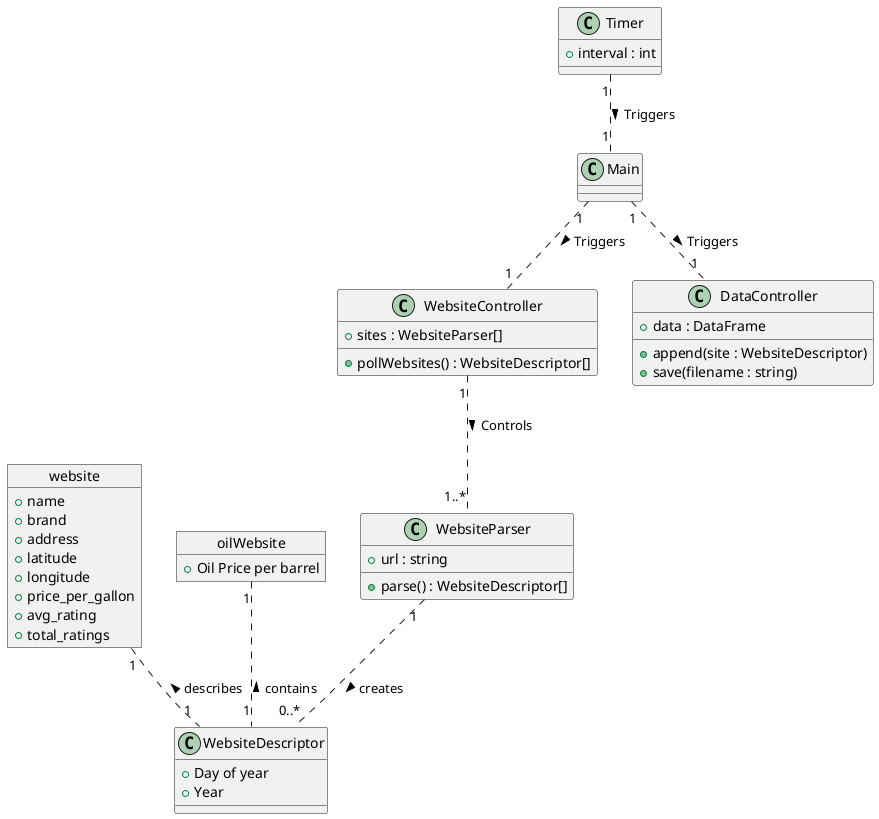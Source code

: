@startuml "Domain Model Diagram"

object website {
    + name
    + brand
    + address
    + latitude
    + longitude
    + price_per_gallon
    + avg_rating
    + total_ratings
}

object oilWebsite {
    + Oil Price per barrel
}

class WebsiteDescriptor {
    + Day of year
    + Year
}

website "1" .. "1" WebsiteDescriptor : < describes
oilWebsite "1" .. "1" WebsiteDescriptor : < contains

class WebsiteParser {
    + url : string
    + parse() : WebsiteDescriptor[]
}

WebsiteParser "1" .. "0..*" WebsiteDescriptor : > creates

class WebsiteController {
    + sites : WebsiteParser[]
    + pollWebsites() : WebsiteDescriptor[]
}

WebsiteController "1" .. "1..*" WebsiteParser : > Controls

class DataController {
    + data : DataFrame
    + append(site : WebsiteDescriptor)
    + save(filename : string)
}

class Main {
}

Main "1" .. "1" WebsiteController : > Triggers
Main "1" .. "1" DataController : > Triggers

class Timer {
    + interval : int
}

Timer "1" .. "1" Main : > Triggers

@enduml
